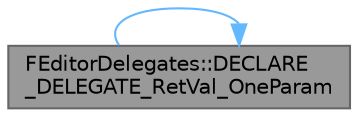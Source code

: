 digraph "FEditorDelegates::DECLARE_DELEGATE_RetVal_OneParam"
{
 // INTERACTIVE_SVG=YES
 // LATEX_PDF_SIZE
  bgcolor="transparent";
  edge [fontname=Helvetica,fontsize=10,labelfontname=Helvetica,labelfontsize=10];
  node [fontname=Helvetica,fontsize=10,shape=box,height=0.2,width=0.4];
  rankdir="LR";
  Node1 [id="Node000001",label="FEditorDelegates::DECLARE\l_DELEGATE_RetVal_OneParam",height=0.2,width=0.4,color="gray40", fillcolor="grey60", style="filled", fontcolor="black",tooltip="delegate type for when the editor requests a restart, enables overriding how a restart is performed"];
  Node1 -> Node1 [id="edge1_Node000001_Node000001",color="steelblue1",style="solid",tooltip=" "];
}
